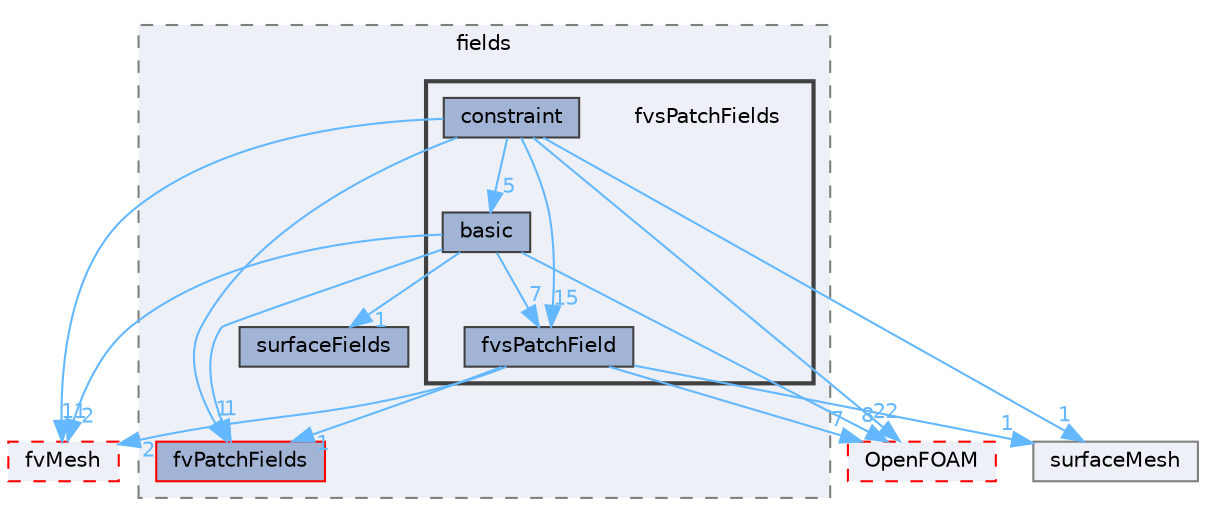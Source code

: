 digraph "src/finiteVolume/fields/fvsPatchFields"
{
 // LATEX_PDF_SIZE
  bgcolor="transparent";
  edge [fontname=Helvetica,fontsize=10,labelfontname=Helvetica,labelfontsize=10];
  node [fontname=Helvetica,fontsize=10,shape=box,height=0.2,width=0.4];
  compound=true
  subgraph clusterdir_25ab4a83a983f7bb7a38b7f63bb141b7 {
    graph [ bgcolor="#edf0f7", pencolor="grey50", label="fields", fontname=Helvetica,fontsize=10 style="filled,dashed", URL="dir_25ab4a83a983f7bb7a38b7f63bb141b7.html",tooltip=""]
  dir_606ba9250f9107f82f779cbd3e87c3a5 [label="surfaceFields", fillcolor="#a2b4d6", color="grey25", style="filled", URL="dir_606ba9250f9107f82f779cbd3e87c3a5.html",tooltip=""];
  dir_a5850494bc77049b2a182260f0d1f703 [label="fvPatchFields", fillcolor="#a2b4d6", color="red", style="filled", URL="dir_a5850494bc77049b2a182260f0d1f703.html",tooltip=""];
  subgraph clusterdir_807b34448f78de7c3bc4530ef499b703 {
    graph [ bgcolor="#edf0f7", pencolor="grey25", label="", fontname=Helvetica,fontsize=10 style="filled,bold", URL="dir_807b34448f78de7c3bc4530ef499b703.html",tooltip=""]
    dir_807b34448f78de7c3bc4530ef499b703 [shape=plaintext, label="fvsPatchFields"];
  dir_958a3dd6045466a25f270895e6927ee8 [label="basic", fillcolor="#a2b4d6", color="grey25", style="filled", URL="dir_958a3dd6045466a25f270895e6927ee8.html",tooltip=""];
  dir_d3657b0b23136d928b995b4c42c4ccd9 [label="constraint", fillcolor="#a2b4d6", color="grey25", style="filled", URL="dir_d3657b0b23136d928b995b4c42c4ccd9.html",tooltip=""];
  dir_f8fc54ccdbdfd051989b9c9b77557e92 [label="fvsPatchField", fillcolor="#a2b4d6", color="grey25", style="filled", URL="dir_f8fc54ccdbdfd051989b9c9b77557e92.html",tooltip=""];
  }
  }
  dir_c382fa095c9c33d8673c0dd60aaef275 [label="fvMesh", fillcolor="#edf0f7", color="red", style="filled,dashed", URL="dir_c382fa095c9c33d8673c0dd60aaef275.html",tooltip=""];
  dir_c5473ff19b20e6ec4dfe5c310b3778a8 [label="OpenFOAM", fillcolor="#edf0f7", color="red", style="filled,dashed", URL="dir_c5473ff19b20e6ec4dfe5c310b3778a8.html",tooltip=""];
  dir_fdafd3b59310328ee40a940c9419d4db [label="surfaceMesh", fillcolor="#edf0f7", color="grey50", style="filled", URL="dir_fdafd3b59310328ee40a940c9419d4db.html",tooltip=""];
  dir_958a3dd6045466a25f270895e6927ee8->dir_a5850494bc77049b2a182260f0d1f703 [headlabel="1", labeldistance=1.5 headhref="dir_000208_001567.html" href="dir_000208_001567.html" color="steelblue1" fontcolor="steelblue1"];
  dir_958a3dd6045466a25f270895e6927ee8->dir_f8fc54ccdbdfd051989b9c9b77557e92 [headlabel="7", labeldistance=1.5 headhref="dir_000208_001572.html" href="dir_000208_001572.html" color="steelblue1" fontcolor="steelblue1"];
  dir_958a3dd6045466a25f270895e6927ee8->dir_c5473ff19b20e6ec4dfe5c310b3778a8 [headlabel="8", labeldistance=1.5 headhref="dir_000208_002695.html" href="dir_000208_002695.html" color="steelblue1" fontcolor="steelblue1"];
  dir_958a3dd6045466a25f270895e6927ee8->dir_c382fa095c9c33d8673c0dd60aaef275 [headlabel="2", labeldistance=1.5 headhref="dir_000208_001544.html" href="dir_000208_001544.html" color="steelblue1" fontcolor="steelblue1"];
  dir_958a3dd6045466a25f270895e6927ee8->dir_606ba9250f9107f82f779cbd3e87c3a5 [headlabel="1", labeldistance=1.5 headhref="dir_000208_003832.html" href="dir_000208_003832.html" color="steelblue1" fontcolor="steelblue1"];
  dir_d3657b0b23136d928b995b4c42c4ccd9->dir_958a3dd6045466a25f270895e6927ee8 [headlabel="5", labeldistance=1.5 headhref="dir_000654_000208.html" href="dir_000654_000208.html" color="steelblue1" fontcolor="steelblue1"];
  dir_d3657b0b23136d928b995b4c42c4ccd9->dir_c382fa095c9c33d8673c0dd60aaef275 [headlabel="11", labeldistance=1.5 headhref="dir_000654_001544.html" href="dir_000654_001544.html" color="steelblue1" fontcolor="steelblue1"];
  dir_d3657b0b23136d928b995b4c42c4ccd9->dir_f8fc54ccdbdfd051989b9c9b77557e92 [headlabel="15", labeldistance=1.5 headhref="dir_000654_001572.html" href="dir_000654_001572.html" color="steelblue1" fontcolor="steelblue1"];
  dir_d3657b0b23136d928b995b4c42c4ccd9->dir_c5473ff19b20e6ec4dfe5c310b3778a8 [headlabel="22", labeldistance=1.5 headhref="dir_000654_002695.html" href="dir_000654_002695.html" color="steelblue1" fontcolor="steelblue1"];
  dir_d3657b0b23136d928b995b4c42c4ccd9->dir_a5850494bc77049b2a182260f0d1f703 [headlabel="1", labeldistance=1.5 headhref="dir_000654_001567.html" href="dir_000654_001567.html" color="steelblue1" fontcolor="steelblue1"];
  dir_d3657b0b23136d928b995b4c42c4ccd9->dir_fdafd3b59310328ee40a940c9419d4db [headlabel="1", labeldistance=1.5 headhref="dir_000654_003854.html" href="dir_000654_003854.html" color="steelblue1" fontcolor="steelblue1"];
  dir_f8fc54ccdbdfd051989b9c9b77557e92->dir_a5850494bc77049b2a182260f0d1f703 [headlabel="1", labeldistance=1.5 headhref="dir_001572_001567.html" href="dir_001572_001567.html" color="steelblue1" fontcolor="steelblue1"];
  dir_f8fc54ccdbdfd051989b9c9b77557e92->dir_c382fa095c9c33d8673c0dd60aaef275 [headlabel="2", labeldistance=1.5 headhref="dir_001572_001544.html" href="dir_001572_001544.html" color="steelblue1" fontcolor="steelblue1"];
  dir_f8fc54ccdbdfd051989b9c9b77557e92->dir_c5473ff19b20e6ec4dfe5c310b3778a8 [headlabel="7", labeldistance=1.5 headhref="dir_001572_002695.html" href="dir_001572_002695.html" color="steelblue1" fontcolor="steelblue1"];
  dir_f8fc54ccdbdfd051989b9c9b77557e92->dir_fdafd3b59310328ee40a940c9419d4db [headlabel="1", labeldistance=1.5 headhref="dir_001572_003854.html" href="dir_001572_003854.html" color="steelblue1" fontcolor="steelblue1"];
}
